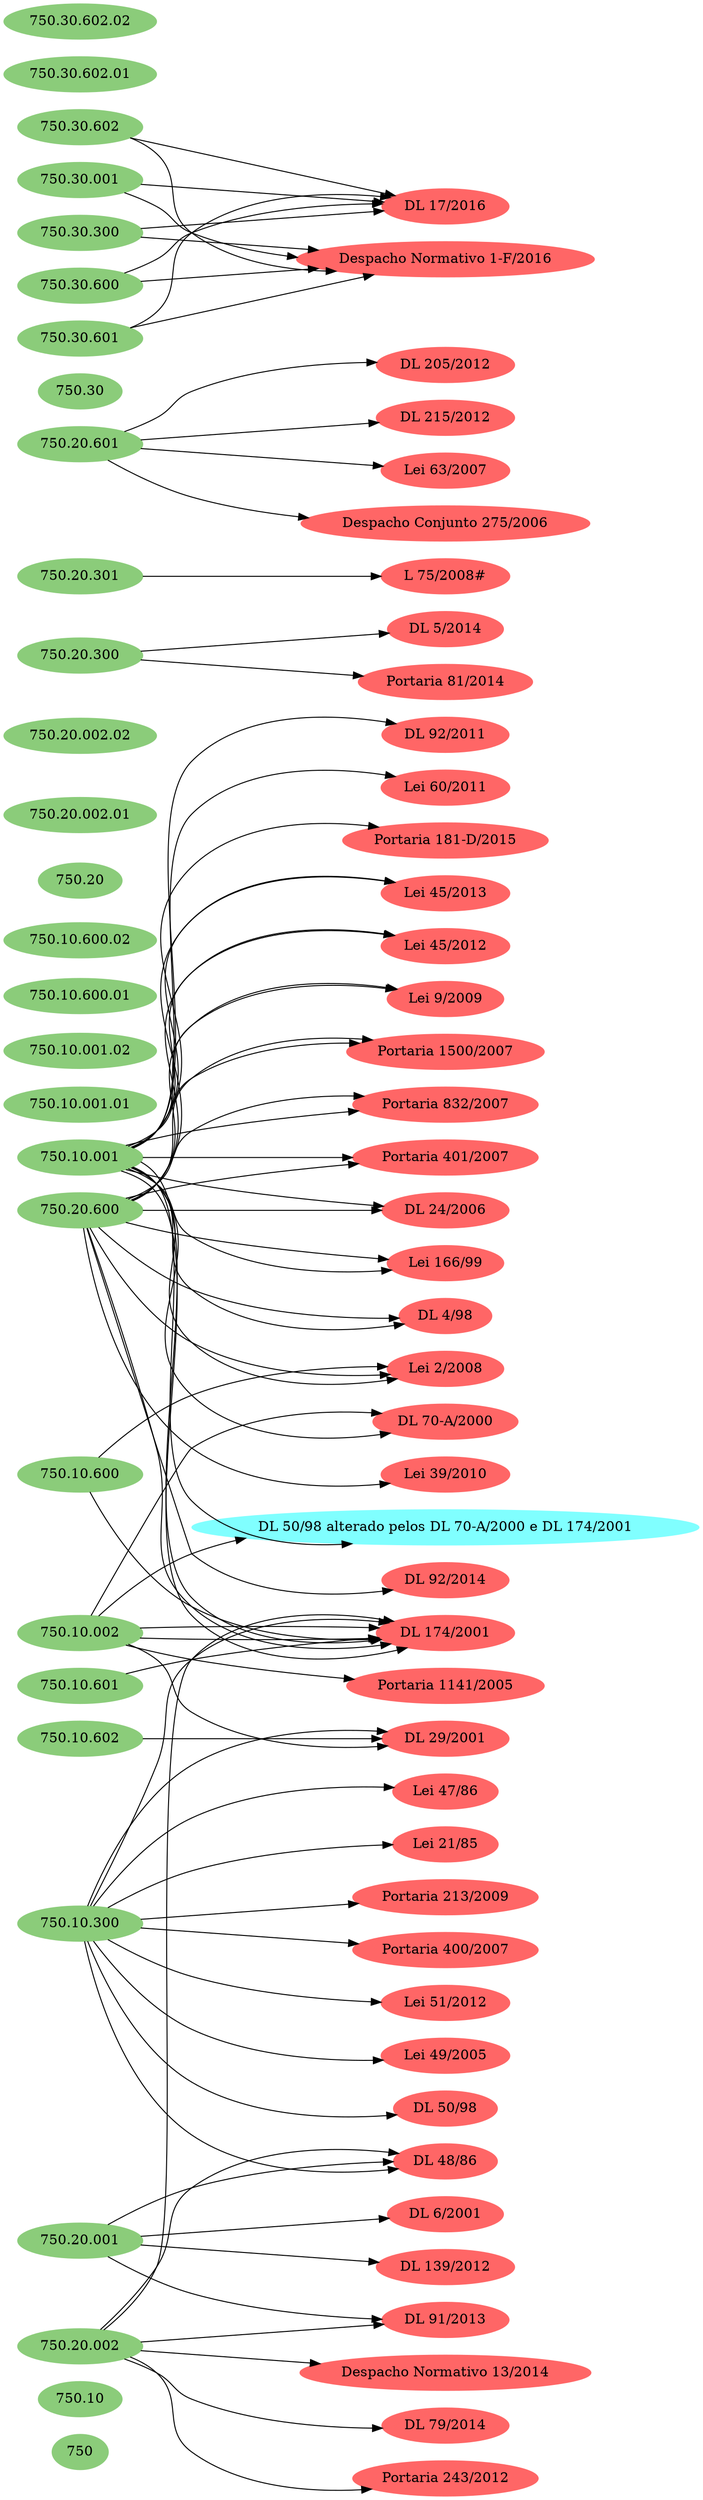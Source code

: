 digraph{
 	rankdir=LR;
	"750" [style=filled, color=".3 .4 .8"];
	"750.10" [style=filled, color=".3 .4 .8"];
	"750.10.001" [style=filled, color=".3 .4 .8"];
	"Lei 45/2013" [style=filled, color="1.0 .6 1.0"];
	"750.10.001" -> "Lei 45/2013";
	"Lei 45/2012" [style=filled, color="1.0 .6 1.0"];
	"750.10.001" -> "Lei 45/2012";
	"DL 92/2011" [style=filled, color="1.0 .6 1.0"];
	"750.10.001" -> "DL 92/2011";
	"Lei 60/2011" [style=filled, color="1.0 .6 1.0"];
	"750.10.001" -> "Lei 60/2011";
	"Portaria 181-D/2015" [style=filled, color="1.0 .6 1.0"];
	"750.10.001" -> "Portaria 181-D/2015";
	"Lei 9/2009" [style=filled, color="1.0 .6 1.0"];
	"750.10.001" -> "Lei 9/2009";
	"Lei 2/2008" [style=filled, color="1.0 .6 1.0"];
	"750.10.001" -> "Lei 2/2008";
	"Portaria 1500/2007" [style=filled, color="1.0 .6 1.0"];
	"750.10.001" -> "Portaria 1500/2007";
	"Portaria 832/2007" [style=filled, color="1.0 .6 1.0"];
	"750.10.001" -> "Portaria 832/2007";
	"Portaria 401/2007" [style=filled, color="1.0 .6 1.0"];
	"750.10.001" -> "Portaria 401/2007";
	"DL 24/2006" [style=filled, color="1.0 .6 1.0"];
	"750.10.001" -> "DL 24/2006";
	"DL 174/2001" [style=filled, color="1.0 .6 1.0"];
	"750.10.001" -> "DL 174/2001";
	"Lei 166/99" [style=filled, color="1.0 .6 1.0"];
	"750.10.001" -> "Lei 166/99";
	"DL 70-A/2000" [style=filled, color="1.0 .6 1.0"];
	"750.10.001" -> "DL 70-A/2000";
	"DL 174/2001" [style=filled, color="1.0 .6 1.0"];
	"750.10.001" -> "DL 174/2001";
	"DL 4/98" [style=filled, color="1.0 .6 1.0"];
	"750.10.001" -> "DL 4/98";
	"DL 50/98 alterado pelos DL 70-A/2000 e DL 174/2001" [style=filled, color=".5 .5 1.0"];
	"750.10.001" -> "DL 50/98 alterado pelos DL 70-A/2000 e DL 174/2001";
	"750.10.001.01" [style=filled, color=".3 .4 .8"];
	"750.10.001.02" [style=filled, color=".3 .4 .8"];
	"750.10.002" [style=filled, color=".3 .4 .8"];
	"Portaria 1141/2005" [style=filled, color="1.0 .6 1.0"];
	"750.10.002" -> "Portaria 1141/2005";
	"DL 174/2001" [style=filled, color="1.0 .6 1.0"];
	"750.10.002" -> "DL 174/2001";
	"DL 29/2001" [style=filled, color="1.0 .6 1.0"];
	"750.10.002" -> "DL 29/2001";
	"DL 70-A/2000" [style=filled, color="1.0 .6 1.0"];
	"750.10.002" -> "DL 70-A/2000";
	"DL 174/2001" [style=filled, color="1.0 .6 1.0"];
	"750.10.002" -> "DL 174/2001";
	"DL 50/98 alterado pelos DL 70-A/2000 e DL 174/2001" [style=filled, color=".5 .5 1.0"];
	"750.10.002" -> "DL 50/98 alterado pelos DL 70-A/2000 e DL 174/2001";
	"750.10.300" [style=filled, color=".3 .4 .8"];
	"Lei 51/2012" [style=filled, color="1.0 .6 1.0"];
	"750.10.300" -> "Lei 51/2012";
	"Lei 49/2005" [style=filled, color="1.0 .6 1.0"];
	"750.10.300" -> "Lei 49/2005";
	"DL 50/98" [style=filled, color="1.0 .6 1.0"];
	"750.10.300" -> "DL 50/98";
	"Lei 47/86" [style=filled, color="1.0 .6 1.0"];
	"750.10.300" -> "Lei 47/86";
	"Lei 21/85" [style=filled, color="1.0 .6 1.0"];
	"750.10.300" -> "Lei 21/85";
	"DL 174/2001" [style=filled, color="1.0 .6 1.0"];
	"750.10.300" -> "DL 174/2001";
	"DL 29/2001" [style=filled, color="1.0 .6 1.0"];
	"750.10.300" -> "DL 29/2001";
	"DL 48/86" [style=filled, color="1.0 .6 1.0"];
	"750.10.300" -> "DL 48/86";
	"Portaria 213/2009" [style=filled, color="1.0 .6 1.0"];
	"750.10.300" -> "Portaria 213/2009";
	"Portaria 400/2007" [style=filled, color="1.0 .6 1.0"];
	"750.10.300" -> "Portaria 400/2007";
	"750.10.600" [style=filled, color=".3 .4 .8"];
	"DL 174/2001" [style=filled, color="1.0 .6 1.0"];
	"750.10.600" -> "DL 174/2001";
	"Lei 2/2008" [style=filled, color="1.0 .6 1.0"];
	"750.10.600" -> "Lei 2/2008";
	"750.10.600.01" [style=filled, color=".3 .4 .8"];
	"750.10.600.02" [style=filled, color=".3 .4 .8"];
	"750.10.601" [style=filled, color=".3 .4 .8"];
	"DL 174/2001" [style=filled, color="1.0 .6 1.0"];
	"750.10.601" -> "DL 174/2001";
	"750.10.602" [style=filled, color=".3 .4 .8"];
	"DL 29/2001" [style=filled, color="1.0 .6 1.0"];
	"750.10.602" -> "DL 29/2001";
	"750.20" [style=filled, color=".3 .4 .8"];
	"750.20.001" [style=filled, color=".3 .4 .8"];
	"DL 91/2013" [style=filled, color="1.0 .6 1.0"];
	"750.20.001" -> "DL 91/2013";
	"DL 139/2012" [style=filled, color="1.0 .6 1.0"];
	"750.20.001" -> "DL 139/2012";
	"DL 6/2001" [style=filled, color="1.0 .6 1.0"];
	"750.20.001" -> "DL 6/2001";
	"DL 48/86" [style=filled, color="1.0 .6 1.0"];
	"750.20.001" -> "DL 48/86";
	"750.20.002" [style=filled, color=".3 .4 .8"];
	"Despacho Normativo 13/2014" [style=filled, color="1.0 .6 1.0"];
	"750.20.002" -> "Despacho Normativo 13/2014";
	"DL 79/2014" [style=filled, color="1.0 .6 1.0"];
	"750.20.002" -> "DL 79/2014";
	"DL 91/2013" [style=filled, color="1.0 .6 1.0"];
	"750.20.002" -> "DL 91/2013";
	"DL 48/86" [style=filled, color="1.0 .6 1.0"];
	"750.20.002" -> "DL 48/86";
	"Portaria 243/2012" [style=filled, color="1.0 .6 1.0"];
	"750.20.002" -> "Portaria 243/2012";
	"DL 174/2001" [style=filled, color="1.0 .6 1.0"];
	"750.20.002" -> "DL 174/2001";
	"750.20.002.01" [style=filled, color=".3 .4 .8"];
	"750.20.002.02" [style=filled, color=".3 .4 .8"];
	"750.20.300" [style=filled, color=".3 .4 .8"];
	"DL 5/2014" [style=filled, color="1.0 .6 1.0"];
	"750.20.300" -> "DL 5/2014";
	"Portaria 81/2014" [style=filled, color="1.0 .6 1.0"];
	"750.20.300" -> "Portaria 81/2014";
	"750.20.301" [style=filled, color=".3 .4 .8"];
	"L 75/2008#" [style=filled, color="1.0 .6 1.0"];
	"750.20.301" -> "L 75/2008#";
	"750.20.600" [style=filled, color=".3 .4 .8"];
	"DL 92/2014" [style=filled, color="1.0 .6 1.0"];
	"750.20.600" -> "DL 92/2014";
	"Lei 45/2013" [style=filled, color="1.0 .6 1.0"];
	"750.20.600" -> "Lei 45/2013";
	"Lei 45/2012" [style=filled, color="1.0 .6 1.0"];
	"750.20.600" -> "Lei 45/2012";
	"Lei 9/2009" [style=filled, color="1.0 .6 1.0"];
	"750.20.600" -> "Lei 9/2009";
	"Lei 2/2008" [style=filled, color="1.0 .6 1.0"];
	"750.20.600" -> "Lei 2/2008";
	"Lei 39/2010" [style=filled, color="1.0 .6 1.0"];
	"750.20.600" -> "Lei 39/2010";
	"Portaria 1500/2007" [style=filled, color="1.0 .6 1.0"];
	"750.20.600" -> "Portaria 1500/2007";
	"Portaria 832/2007" [style=filled, color="1.0 .6 1.0"];
	"750.20.600" -> "Portaria 832/2007";
	"Portaria 401/2007" [style=filled, color="1.0 .6 1.0"];
	"750.20.600" -> "Portaria 401/2007";
	"DL 24/2006" [style=filled, color="1.0 .6 1.0"];
	"750.20.600" -> "DL 24/2006";
	"DL 174/2001" [style=filled, color="1.0 .6 1.0"];
	"750.20.600" -> "DL 174/2001";
	"Lei 166/99" [style=filled, color="1.0 .6 1.0"];
	"750.20.600" -> "Lei 166/99";
	"DL 4/98" [style=filled, color="1.0 .6 1.0"];
	"750.20.600" -> "DL 4/98";
	"750.20.601" [style=filled, color=".3 .4 .8"];
	"DL 205/2012" [style=filled, color="1.0 .6 1.0"];
	"750.20.601" -> "DL 205/2012";
	"DL 215/2012" [style=filled, color="1.0 .6 1.0"];
	"750.20.601" -> "DL 215/2012";
	"Lei 63/2007" [style=filled, color="1.0 .6 1.0"];
	"750.20.601" -> "Lei 63/2007";
	"Despacho Conjunto 275/2006" [style=filled, color="1.0 .6 1.0"];
	"750.20.601" -> "Despacho Conjunto 275/2006";
	"750.30" [style=filled, color=".3 .4 .8"];
	"750.30.001" [style=filled, color=".3 .4 .8"];
	"DL 17/2016" [style=filled, color="1.0 .6 1.0"];
	"750.30.001" -> "DL 17/2016";
	"Despacho Normativo 1-F/2016" [style=filled, color="1.0 .6 1.0"];
	"750.30.001" -> "Despacho Normativo 1-F/2016";
	"750.30.300" [style=filled, color=".3 .4 .8"];
	"DL 17/2016" [style=filled, color="1.0 .6 1.0"];
	"750.30.300" -> "DL 17/2016";
	"Despacho Normativo 1-F/2016" [style=filled, color="1.0 .6 1.0"];
	"750.30.300" -> "Despacho Normativo 1-F/2016";
	"750.30.600" [style=filled, color=".3 .4 .8"];
	"DL 17/2016" [style=filled, color="1.0 .6 1.0"];
	"750.30.600" -> "DL 17/2016";
	"Despacho Normativo 1-F/2016" [style=filled, color="1.0 .6 1.0"];
	"750.30.600" -> "Despacho Normativo 1-F/2016";
	"750.30.601" [style=filled, color=".3 .4 .8"];
	"DL 17/2016" [style=filled, color="1.0 .6 1.0"];
	"750.30.601" -> "DL 17/2016";
	"Despacho Normativo 1-F/2016" [style=filled, color="1.0 .6 1.0"];
	"750.30.601" -> "Despacho Normativo 1-F/2016";
	"750.30.602" [style=filled, color=".3 .4 .8"];
	"DL 17/2016" [style=filled, color="1.0 .6 1.0"];
	"750.30.602" -> "DL 17/2016";
	"Despacho Normativo 1-F/2016" [style=filled, color="1.0 .6 1.0"];
	"750.30.602" -> "Despacho Normativo 1-F/2016";
	"750.30.602.01" [style=filled, color=".3 .4 .8"];
	"750.30.602.02" [style=filled, color=".3 .4 .8"];
}
